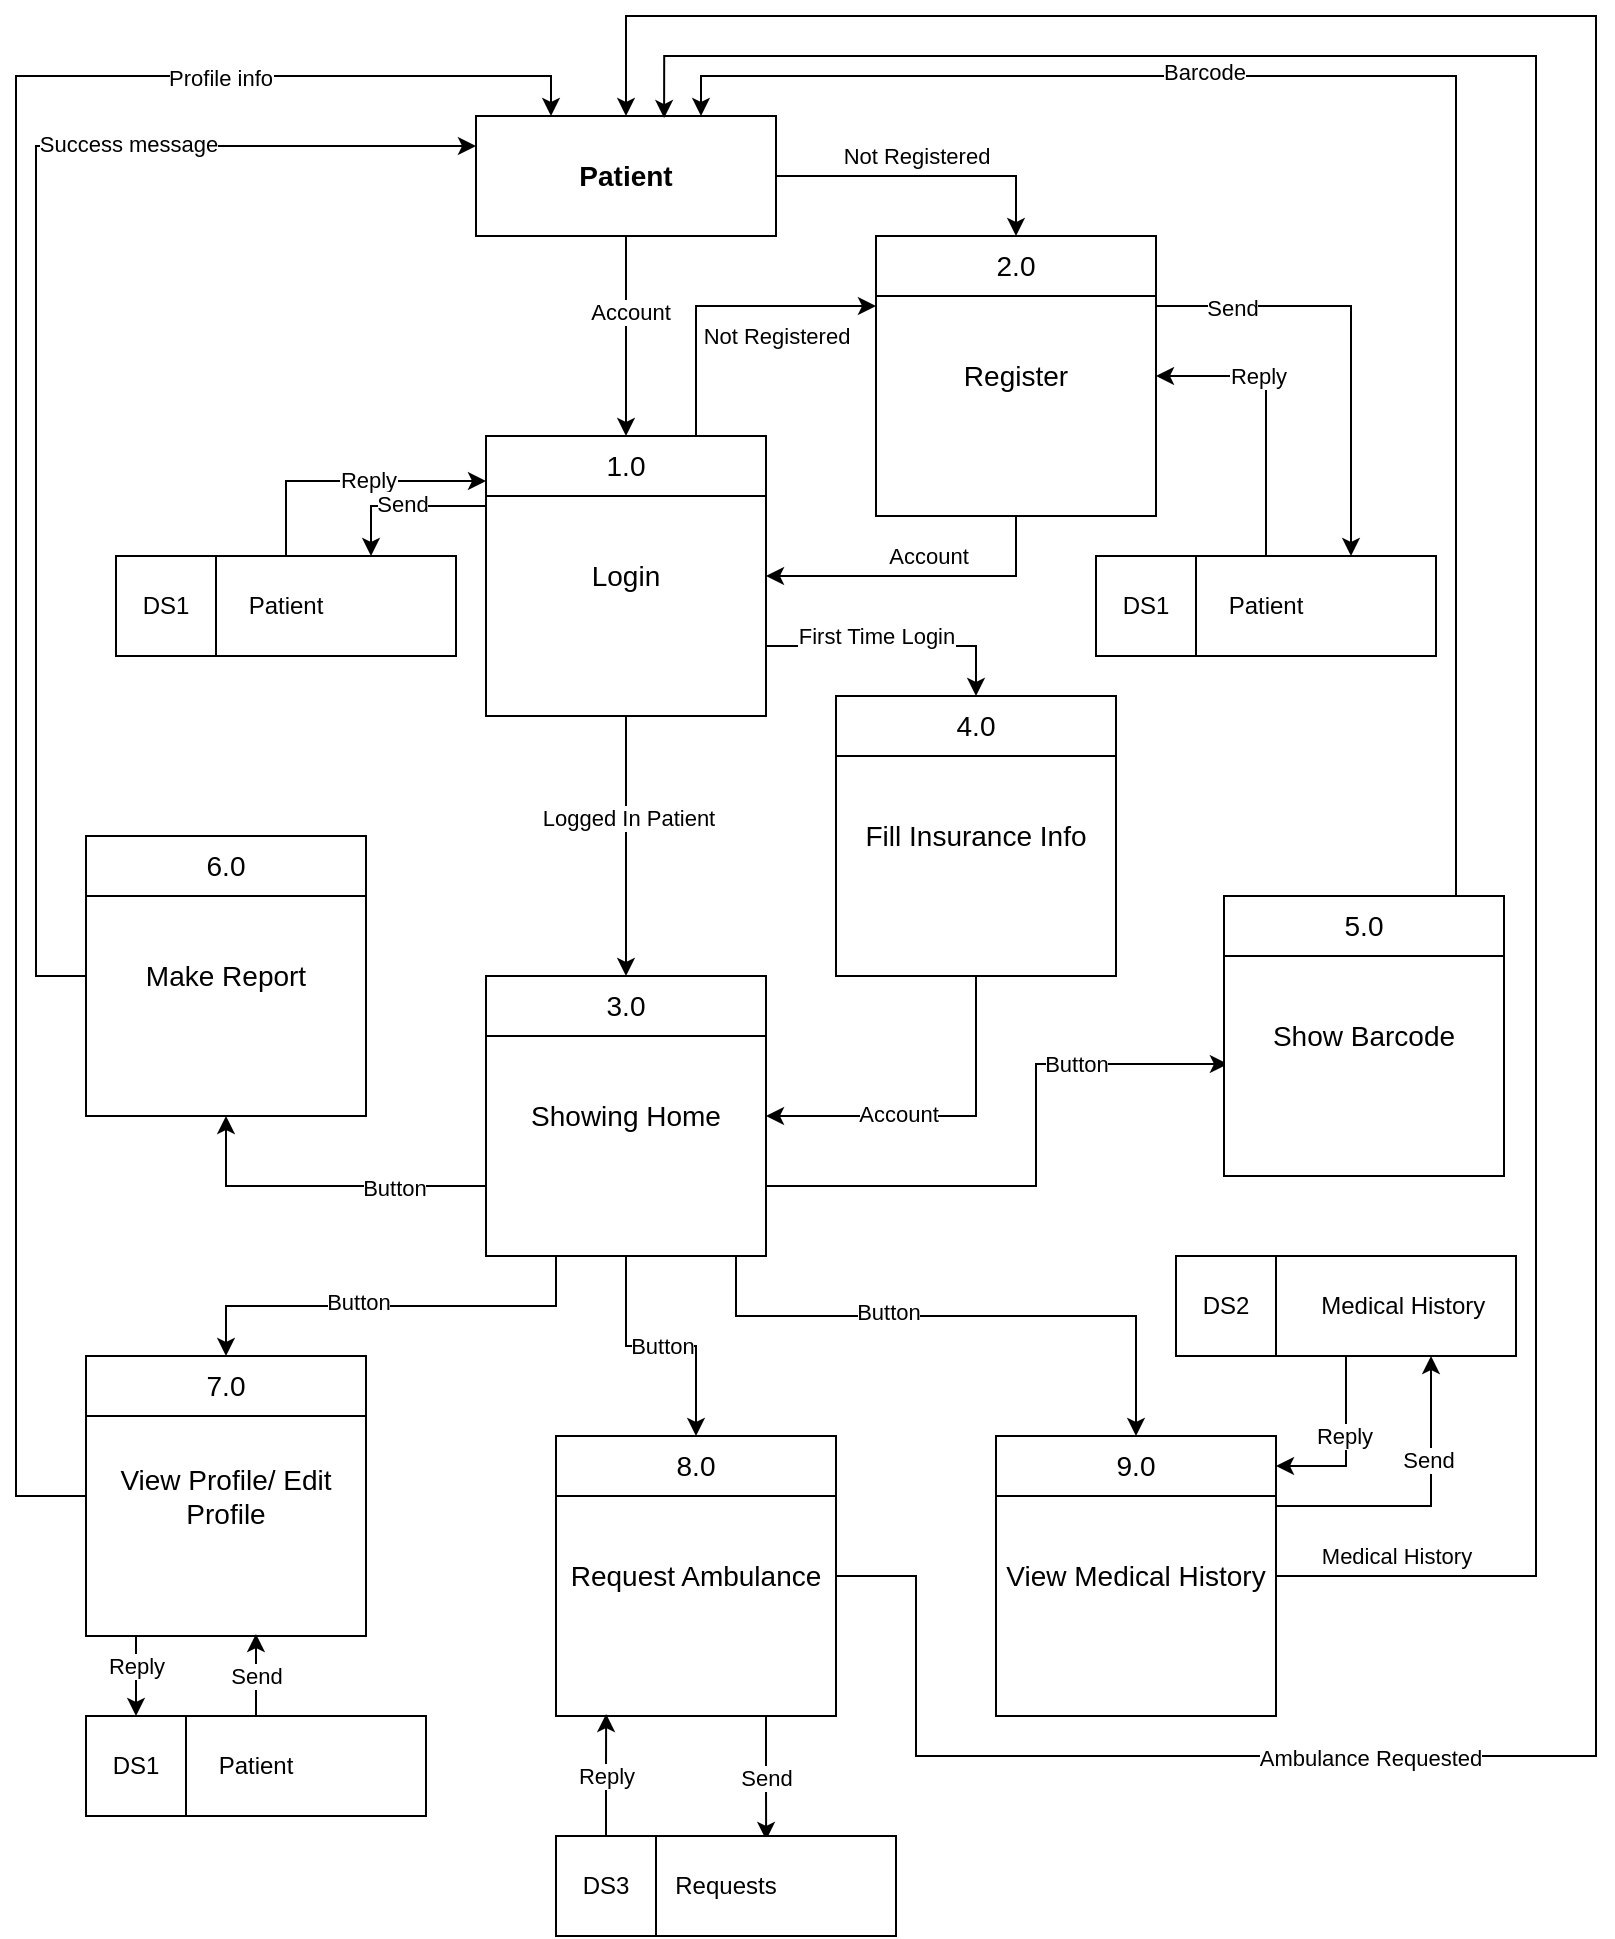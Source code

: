 <mxfile version="13.1.0" type="github">
  <diagram id="jb4bQr8QBYjT58q-OPt7" name="Page-1">
    <mxGraphModel dx="1422" dy="762" grid="1" gridSize="10" guides="1" tooltips="1" connect="1" arrows="1" fold="1" page="1" pageScale="1" pageWidth="827" pageHeight="1169" math="0" shadow="0">
      <root>
        <mxCell id="0" />
        <mxCell id="1" parent="0" />
        <mxCell id="3FtpG7C2AMGnpTfffTlQ-12" style="edgeStyle=orthogonalEdgeStyle;rounded=0;orthogonalLoop=1;jettySize=auto;html=1;entryX=0.5;entryY=0;entryDx=0;entryDy=0;" edge="1" parent="1" source="3FtpG7C2AMGnpTfffTlQ-1" target="3FtpG7C2AMGnpTfffTlQ-3">
          <mxGeometry relative="1" as="geometry" />
        </mxCell>
        <mxCell id="3FtpG7C2AMGnpTfffTlQ-13" value="Account" style="edgeLabel;html=1;align=center;verticalAlign=middle;resizable=0;points=[];" vertex="1" connectable="0" parent="3FtpG7C2AMGnpTfffTlQ-12">
          <mxGeometry x="-0.24" y="2" relative="1" as="geometry">
            <mxPoint as="offset" />
          </mxGeometry>
        </mxCell>
        <mxCell id="3FtpG7C2AMGnpTfffTlQ-14" style="edgeStyle=orthogonalEdgeStyle;rounded=0;orthogonalLoop=1;jettySize=auto;html=1;exitX=1;exitY=0.5;exitDx=0;exitDy=0;entryX=0.5;entryY=0;entryDx=0;entryDy=0;" edge="1" parent="1" source="3FtpG7C2AMGnpTfffTlQ-1" target="3FtpG7C2AMGnpTfffTlQ-7">
          <mxGeometry relative="1" as="geometry" />
        </mxCell>
        <mxCell id="3FtpG7C2AMGnpTfffTlQ-18" value="Not Registered" style="edgeLabel;html=1;align=center;verticalAlign=middle;resizable=0;points=[];" vertex="1" connectable="0" parent="3FtpG7C2AMGnpTfffTlQ-14">
          <mxGeometry x="-0.053" y="2" relative="1" as="geometry">
            <mxPoint x="-1" y="-8" as="offset" />
          </mxGeometry>
        </mxCell>
        <mxCell id="3FtpG7C2AMGnpTfffTlQ-1" value="Patient" style="rounded=0;whiteSpace=wrap;html=1;fontStyle=1;fontSize=14;" vertex="1" parent="1">
          <mxGeometry x="240" y="60" width="150" height="60" as="geometry" />
        </mxCell>
        <mxCell id="3FtpG7C2AMGnpTfffTlQ-20" style="edgeStyle=orthogonalEdgeStyle;rounded=0;orthogonalLoop=1;jettySize=auto;html=1;exitX=1;exitY=0.75;exitDx=0;exitDy=0;entryX=0.5;entryY=0;entryDx=0;entryDy=0;" edge="1" parent="1" source="3FtpG7C2AMGnpTfffTlQ-2" target="3FtpG7C2AMGnpTfffTlQ-9">
          <mxGeometry relative="1" as="geometry" />
        </mxCell>
        <mxCell id="3FtpG7C2AMGnpTfffTlQ-22" value="First Time Login" style="edgeLabel;html=1;align=center;verticalAlign=middle;resizable=0;points=[];" vertex="1" connectable="0" parent="3FtpG7C2AMGnpTfffTlQ-20">
          <mxGeometry x="-0.369" y="4" relative="1" as="geometry">
            <mxPoint x="14" y="-1" as="offset" />
          </mxGeometry>
        </mxCell>
        <mxCell id="3FtpG7C2AMGnpTfffTlQ-21" style="edgeStyle=orthogonalEdgeStyle;rounded=0;orthogonalLoop=1;jettySize=auto;html=1;exitX=0.5;exitY=1;exitDx=0;exitDy=0;entryX=0.5;entryY=0;entryDx=0;entryDy=0;" edge="1" parent="1" source="3FtpG7C2AMGnpTfffTlQ-2" target="3FtpG7C2AMGnpTfffTlQ-5">
          <mxGeometry relative="1" as="geometry" />
        </mxCell>
        <mxCell id="3FtpG7C2AMGnpTfffTlQ-23" value="Logged In Patient" style="edgeLabel;html=1;align=center;verticalAlign=middle;resizable=0;points=[];" vertex="1" connectable="0" parent="3FtpG7C2AMGnpTfffTlQ-21">
          <mxGeometry x="-0.215" y="1" relative="1" as="geometry">
            <mxPoint as="offset" />
          </mxGeometry>
        </mxCell>
        <mxCell id="3FtpG7C2AMGnpTfffTlQ-2" value="Login" style="whiteSpace=wrap;html=1;aspect=fixed;fontSize=14;" vertex="1" parent="1">
          <mxGeometry x="245" y="220" width="140" height="140" as="geometry" />
        </mxCell>
        <mxCell id="3FtpG7C2AMGnpTfffTlQ-15" style="edgeStyle=orthogonalEdgeStyle;rounded=0;orthogonalLoop=1;jettySize=auto;html=1;exitX=0.75;exitY=0;exitDx=0;exitDy=0;entryX=0;entryY=0.25;entryDx=0;entryDy=0;" edge="1" parent="1" source="3FtpG7C2AMGnpTfffTlQ-3" target="3FtpG7C2AMGnpTfffTlQ-6">
          <mxGeometry relative="1" as="geometry" />
        </mxCell>
        <mxCell id="3FtpG7C2AMGnpTfffTlQ-17" value="Not Registered" style="edgeLabel;html=1;align=center;verticalAlign=middle;resizable=0;points=[];" vertex="1" connectable="0" parent="3FtpG7C2AMGnpTfffTlQ-15">
          <mxGeometry x="-0.161" y="-21" relative="1" as="geometry">
            <mxPoint x="40" y="-6" as="offset" />
          </mxGeometry>
        </mxCell>
        <mxCell id="3FtpG7C2AMGnpTfffTlQ-3" value="1.0" style="rounded=0;whiteSpace=wrap;html=1;fontSize=14;" vertex="1" parent="1">
          <mxGeometry x="245" y="220" width="140" height="30" as="geometry" />
        </mxCell>
        <mxCell id="3FtpG7C2AMGnpTfffTlQ-26" style="edgeStyle=orthogonalEdgeStyle;rounded=0;orthogonalLoop=1;jettySize=auto;html=1;exitX=1;exitY=0.75;exitDx=0;exitDy=0;entryX=0.014;entryY=0.6;entryDx=0;entryDy=0;entryPerimeter=0;" edge="1" parent="1" source="3FtpG7C2AMGnpTfffTlQ-4" target="3FtpG7C2AMGnpTfffTlQ-10">
          <mxGeometry relative="1" as="geometry">
            <mxPoint x="540" y="595" as="targetPoint" />
            <Array as="points">
              <mxPoint x="520" y="595" />
              <mxPoint x="520" y="534" />
            </Array>
          </mxGeometry>
        </mxCell>
        <mxCell id="3FtpG7C2AMGnpTfffTlQ-27" value="Button" style="edgeLabel;html=1;align=center;verticalAlign=middle;resizable=0;points=[];" vertex="1" connectable="0" parent="3FtpG7C2AMGnpTfffTlQ-26">
          <mxGeometry x="0.48" relative="1" as="geometry">
            <mxPoint as="offset" />
          </mxGeometry>
        </mxCell>
        <mxCell id="3FtpG7C2AMGnpTfffTlQ-38" style="edgeStyle=orthogonalEdgeStyle;rounded=0;orthogonalLoop=1;jettySize=auto;html=1;exitX=0;exitY=0.75;exitDx=0;exitDy=0;entryX=0.5;entryY=1;entryDx=0;entryDy=0;" edge="1" parent="1" source="3FtpG7C2AMGnpTfffTlQ-4" target="3FtpG7C2AMGnpTfffTlQ-36">
          <mxGeometry relative="1" as="geometry" />
        </mxCell>
        <mxCell id="3FtpG7C2AMGnpTfffTlQ-41" value="Button" style="edgeLabel;html=1;align=center;verticalAlign=middle;resizable=0;points=[];" vertex="1" connectable="0" parent="3FtpG7C2AMGnpTfffTlQ-38">
          <mxGeometry x="-0.442" y="1" relative="1" as="geometry">
            <mxPoint as="offset" />
          </mxGeometry>
        </mxCell>
        <mxCell id="3FtpG7C2AMGnpTfffTlQ-51" style="edgeStyle=orthogonalEdgeStyle;rounded=0;orthogonalLoop=1;jettySize=auto;html=1;exitX=0.25;exitY=1;exitDx=0;exitDy=0;entryX=0.5;entryY=0;entryDx=0;entryDy=0;" edge="1" parent="1" source="3FtpG7C2AMGnpTfffTlQ-4" target="3FtpG7C2AMGnpTfffTlQ-50">
          <mxGeometry relative="1" as="geometry" />
        </mxCell>
        <mxCell id="3FtpG7C2AMGnpTfffTlQ-54" value="Button" style="edgeLabel;html=1;align=center;verticalAlign=middle;resizable=0;points=[];" vertex="1" connectable="0" parent="3FtpG7C2AMGnpTfffTlQ-51">
          <mxGeometry x="0.153" y="-2" relative="1" as="geometry">
            <mxPoint as="offset" />
          </mxGeometry>
        </mxCell>
        <mxCell id="3FtpG7C2AMGnpTfffTlQ-59" value="Button" style="edgeStyle=orthogonalEdgeStyle;rounded=0;orthogonalLoop=1;jettySize=auto;html=1;exitX=0.5;exitY=1;exitDx=0;exitDy=0;" edge="1" parent="1" source="3FtpG7C2AMGnpTfffTlQ-4" target="3FtpG7C2AMGnpTfffTlQ-56">
          <mxGeometry relative="1" as="geometry" />
        </mxCell>
        <mxCell id="3FtpG7C2AMGnpTfffTlQ-60" style="edgeStyle=orthogonalEdgeStyle;rounded=0;orthogonalLoop=1;jettySize=auto;html=1;exitX=0.75;exitY=1;exitDx=0;exitDy=0;entryX=0.5;entryY=0;entryDx=0;entryDy=0;" edge="1" parent="1" source="3FtpG7C2AMGnpTfffTlQ-4" target="3FtpG7C2AMGnpTfffTlQ-58">
          <mxGeometry relative="1" as="geometry">
            <Array as="points">
              <mxPoint x="370" y="630" />
              <mxPoint x="370" y="660" />
              <mxPoint x="570" y="660" />
            </Array>
          </mxGeometry>
        </mxCell>
        <mxCell id="3FtpG7C2AMGnpTfffTlQ-61" value="Button" style="edgeLabel;html=1;align=center;verticalAlign=middle;resizable=0;points=[];" vertex="1" connectable="0" parent="3FtpG7C2AMGnpTfffTlQ-60">
          <mxGeometry x="-0.189" y="2" relative="1" as="geometry">
            <mxPoint as="offset" />
          </mxGeometry>
        </mxCell>
        <mxCell id="3FtpG7C2AMGnpTfffTlQ-4" value="Showing Home" style="whiteSpace=wrap;html=1;aspect=fixed;fontSize=14;" vertex="1" parent="1">
          <mxGeometry x="245" y="490" width="140" height="140" as="geometry" />
        </mxCell>
        <mxCell id="3FtpG7C2AMGnpTfffTlQ-5" value="3.0" style="rounded=0;whiteSpace=wrap;html=1;fontSize=14;" vertex="1" parent="1">
          <mxGeometry x="245" y="490" width="140" height="30" as="geometry" />
        </mxCell>
        <mxCell id="3FtpG7C2AMGnpTfffTlQ-16" style="edgeStyle=orthogonalEdgeStyle;rounded=0;orthogonalLoop=1;jettySize=auto;html=1;exitX=0.5;exitY=1;exitDx=0;exitDy=0;entryX=1;entryY=0.5;entryDx=0;entryDy=0;" edge="1" parent="1" source="3FtpG7C2AMGnpTfffTlQ-6" target="3FtpG7C2AMGnpTfffTlQ-2">
          <mxGeometry relative="1" as="geometry" />
        </mxCell>
        <mxCell id="3FtpG7C2AMGnpTfffTlQ-19" value="Account" style="edgeLabel;html=1;align=center;verticalAlign=middle;resizable=0;points=[];" vertex="1" connectable="0" parent="3FtpG7C2AMGnpTfffTlQ-16">
          <mxGeometry x="-0.045" relative="1" as="geometry">
            <mxPoint y="-10" as="offset" />
          </mxGeometry>
        </mxCell>
        <mxCell id="3FtpG7C2AMGnpTfffTlQ-46" style="edgeStyle=orthogonalEdgeStyle;rounded=0;orthogonalLoop=1;jettySize=auto;html=1;exitX=1;exitY=0.25;exitDx=0;exitDy=0;entryX=0.75;entryY=0;entryDx=0;entryDy=0;" edge="1" parent="1" source="3FtpG7C2AMGnpTfffTlQ-6" target="3FtpG7C2AMGnpTfffTlQ-43">
          <mxGeometry relative="1" as="geometry" />
        </mxCell>
        <mxCell id="3FtpG7C2AMGnpTfffTlQ-47" value="Send" style="edgeLabel;html=1;align=center;verticalAlign=middle;resizable=0;points=[];" vertex="1" connectable="0" parent="3FtpG7C2AMGnpTfffTlQ-46">
          <mxGeometry x="-0.658" y="-1" relative="1" as="geometry">
            <mxPoint as="offset" />
          </mxGeometry>
        </mxCell>
        <mxCell id="3FtpG7C2AMGnpTfffTlQ-6" value="Register" style="whiteSpace=wrap;html=1;aspect=fixed;fontSize=14;" vertex="1" parent="1">
          <mxGeometry x="440" y="120" width="140" height="140" as="geometry" />
        </mxCell>
        <mxCell id="3FtpG7C2AMGnpTfffTlQ-7" value="2.0" style="rounded=0;whiteSpace=wrap;html=1;fontSize=14;" vertex="1" parent="1">
          <mxGeometry x="440" y="120" width="140" height="30" as="geometry" />
        </mxCell>
        <mxCell id="3FtpG7C2AMGnpTfffTlQ-24" style="edgeStyle=orthogonalEdgeStyle;rounded=0;orthogonalLoop=1;jettySize=auto;html=1;entryX=1;entryY=0.5;entryDx=0;entryDy=0;exitX=0.5;exitY=1;exitDx=0;exitDy=0;" edge="1" parent="1" source="3FtpG7C2AMGnpTfffTlQ-8" target="3FtpG7C2AMGnpTfffTlQ-4">
          <mxGeometry relative="1" as="geometry" />
        </mxCell>
        <mxCell id="3FtpG7C2AMGnpTfffTlQ-25" value="Account" style="edgeLabel;html=1;align=center;verticalAlign=middle;resizable=0;points=[];" vertex="1" connectable="0" parent="3FtpG7C2AMGnpTfffTlQ-24">
          <mxGeometry x="0.246" y="-1" relative="1" as="geometry">
            <mxPoint as="offset" />
          </mxGeometry>
        </mxCell>
        <mxCell id="3FtpG7C2AMGnpTfffTlQ-8" value="Fill Insurance Info" style="whiteSpace=wrap;html=1;aspect=fixed;fontSize=14;" vertex="1" parent="1">
          <mxGeometry x="420" y="350" width="140" height="140" as="geometry" />
        </mxCell>
        <mxCell id="3FtpG7C2AMGnpTfffTlQ-9" value="4.0" style="rounded=0;whiteSpace=wrap;html=1;fontSize=14;" vertex="1" parent="1">
          <mxGeometry x="420" y="350" width="140" height="30" as="geometry" />
        </mxCell>
        <mxCell id="3FtpG7C2AMGnpTfffTlQ-10" value="Show Barcode" style="whiteSpace=wrap;html=1;aspect=fixed;fontSize=14;" vertex="1" parent="1">
          <mxGeometry x="614" y="450" width="140" height="140" as="geometry" />
        </mxCell>
        <mxCell id="3FtpG7C2AMGnpTfffTlQ-28" style="edgeStyle=orthogonalEdgeStyle;rounded=0;orthogonalLoop=1;jettySize=auto;html=1;entryX=0.75;entryY=0;entryDx=0;entryDy=0;" edge="1" parent="1" source="3FtpG7C2AMGnpTfffTlQ-11" target="3FtpG7C2AMGnpTfffTlQ-1">
          <mxGeometry relative="1" as="geometry">
            <Array as="points">
              <mxPoint x="730" y="40" />
              <mxPoint x="353" y="40" />
            </Array>
          </mxGeometry>
        </mxCell>
        <mxCell id="3FtpG7C2AMGnpTfffTlQ-35" value="Barcode" style="edgeLabel;html=1;align=center;verticalAlign=middle;resizable=0;points=[];" vertex="1" connectable="0" parent="3FtpG7C2AMGnpTfffTlQ-28">
          <mxGeometry x="0.143" y="75" relative="1" as="geometry">
            <mxPoint x="-75" y="-77" as="offset" />
          </mxGeometry>
        </mxCell>
        <mxCell id="3FtpG7C2AMGnpTfffTlQ-11" value="5.0" style="rounded=0;whiteSpace=wrap;html=1;fontSize=14;" vertex="1" parent="1">
          <mxGeometry x="614" y="450" width="140" height="30" as="geometry" />
        </mxCell>
        <mxCell id="3FtpG7C2AMGnpTfffTlQ-31" style="edgeStyle=orthogonalEdgeStyle;rounded=0;orthogonalLoop=1;jettySize=auto;html=1;exitX=0.5;exitY=0;exitDx=0;exitDy=0;entryX=0;entryY=0.75;entryDx=0;entryDy=0;" edge="1" parent="1" source="3FtpG7C2AMGnpTfffTlQ-29" target="3FtpG7C2AMGnpTfffTlQ-3">
          <mxGeometry relative="1" as="geometry" />
        </mxCell>
        <mxCell id="3FtpG7C2AMGnpTfffTlQ-33" value="Reply" style="edgeLabel;html=1;align=center;verticalAlign=middle;resizable=0;points=[];" vertex="1" connectable="0" parent="3FtpG7C2AMGnpTfffTlQ-31">
          <mxGeometry x="0.129" y="2" relative="1" as="geometry">
            <mxPoint x="1" y="1" as="offset" />
          </mxGeometry>
        </mxCell>
        <mxCell id="3FtpG7C2AMGnpTfffTlQ-32" style="edgeStyle=orthogonalEdgeStyle;rounded=0;orthogonalLoop=1;jettySize=auto;html=1;exitX=0;exitY=0.25;exitDx=0;exitDy=0;entryX=0.75;entryY=0;entryDx=0;entryDy=0;" edge="1" parent="1" source="3FtpG7C2AMGnpTfffTlQ-2" target="3FtpG7C2AMGnpTfffTlQ-29">
          <mxGeometry relative="1" as="geometry" />
        </mxCell>
        <mxCell id="3FtpG7C2AMGnpTfffTlQ-34" value="Send" style="edgeLabel;html=1;align=center;verticalAlign=middle;resizable=0;points=[];" vertex="1" connectable="0" parent="3FtpG7C2AMGnpTfffTlQ-32">
          <mxGeometry x="0.023" y="-1" relative="1" as="geometry">
            <mxPoint as="offset" />
          </mxGeometry>
        </mxCell>
        <mxCell id="3FtpG7C2AMGnpTfffTlQ-29" value="Patient" style="rounded=0;whiteSpace=wrap;html=1;" vertex="1" parent="1">
          <mxGeometry x="60" y="280" width="170" height="50" as="geometry" />
        </mxCell>
        <mxCell id="3FtpG7C2AMGnpTfffTlQ-30" value="DS1" style="whiteSpace=wrap;html=1;aspect=fixed;" vertex="1" parent="1">
          <mxGeometry x="60" y="280" width="50" height="50" as="geometry" />
        </mxCell>
        <mxCell id="3FtpG7C2AMGnpTfffTlQ-39" style="edgeStyle=orthogonalEdgeStyle;rounded=0;orthogonalLoop=1;jettySize=auto;html=1;exitX=0;exitY=0.5;exitDx=0;exitDy=0;entryX=0;entryY=0.25;entryDx=0;entryDy=0;" edge="1" parent="1" source="3FtpG7C2AMGnpTfffTlQ-36" target="3FtpG7C2AMGnpTfffTlQ-1">
          <mxGeometry relative="1" as="geometry">
            <Array as="points">
              <mxPoint x="20" y="490" />
              <mxPoint x="20" y="75" />
            </Array>
          </mxGeometry>
        </mxCell>
        <mxCell id="3FtpG7C2AMGnpTfffTlQ-40" value="Success message" style="edgeLabel;html=1;align=center;verticalAlign=middle;resizable=0;points=[];" vertex="1" connectable="0" parent="3FtpG7C2AMGnpTfffTlQ-39">
          <mxGeometry x="0.473" y="1" relative="1" as="geometry">
            <mxPoint as="offset" />
          </mxGeometry>
        </mxCell>
        <mxCell id="3FtpG7C2AMGnpTfffTlQ-36" value="Make Report" style="whiteSpace=wrap;html=1;aspect=fixed;fontSize=14;" vertex="1" parent="1">
          <mxGeometry x="45" y="420" width="140" height="140" as="geometry" />
        </mxCell>
        <mxCell id="3FtpG7C2AMGnpTfffTlQ-37" value="6.0" style="rounded=0;whiteSpace=wrap;html=1;fontSize=14;" vertex="1" parent="1">
          <mxGeometry x="45" y="420" width="140" height="30" as="geometry" />
        </mxCell>
        <mxCell id="3FtpG7C2AMGnpTfffTlQ-45" style="edgeStyle=orthogonalEdgeStyle;rounded=0;orthogonalLoop=1;jettySize=auto;html=1;exitX=0.5;exitY=0;exitDx=0;exitDy=0;entryX=1;entryY=0.5;entryDx=0;entryDy=0;" edge="1" parent="1" source="3FtpG7C2AMGnpTfffTlQ-43" target="3FtpG7C2AMGnpTfffTlQ-6">
          <mxGeometry relative="1" as="geometry" />
        </mxCell>
        <mxCell id="3FtpG7C2AMGnpTfffTlQ-48" value="Reply" style="edgeLabel;html=1;align=center;verticalAlign=middle;resizable=0;points=[];" vertex="1" connectable="0" parent="3FtpG7C2AMGnpTfffTlQ-45">
          <mxGeometry x="0.241" y="4" relative="1" as="geometry">
            <mxPoint x="-4" y="-4" as="offset" />
          </mxGeometry>
        </mxCell>
        <mxCell id="3FtpG7C2AMGnpTfffTlQ-43" value="Patient" style="rounded=0;whiteSpace=wrap;html=1;" vertex="1" parent="1">
          <mxGeometry x="550" y="280" width="170" height="50" as="geometry" />
        </mxCell>
        <mxCell id="3FtpG7C2AMGnpTfffTlQ-44" value="DS1" style="whiteSpace=wrap;html=1;aspect=fixed;" vertex="1" parent="1">
          <mxGeometry x="550" y="280" width="50" height="50" as="geometry" />
        </mxCell>
        <mxCell id="3FtpG7C2AMGnpTfffTlQ-52" style="edgeStyle=orthogonalEdgeStyle;rounded=0;orthogonalLoop=1;jettySize=auto;html=1;exitX=0;exitY=0.5;exitDx=0;exitDy=0;entryX=0.25;entryY=0;entryDx=0;entryDy=0;" edge="1" parent="1" source="3FtpG7C2AMGnpTfffTlQ-49" target="3FtpG7C2AMGnpTfffTlQ-1">
          <mxGeometry relative="1" as="geometry">
            <Array as="points">
              <mxPoint x="10" y="750" />
              <mxPoint x="10" y="40" />
              <mxPoint x="278" y="40" />
            </Array>
          </mxGeometry>
        </mxCell>
        <mxCell id="3FtpG7C2AMGnpTfffTlQ-53" value="Profile info" style="edgeLabel;html=1;align=center;verticalAlign=middle;resizable=0;points=[];" vertex="1" connectable="0" parent="3FtpG7C2AMGnpTfffTlQ-52">
          <mxGeometry x="0.641" y="-1" relative="1" as="geometry">
            <mxPoint as="offset" />
          </mxGeometry>
        </mxCell>
        <mxCell id="3FtpG7C2AMGnpTfffTlQ-78" value="Reply" style="edgeStyle=orthogonalEdgeStyle;rounded=0;orthogonalLoop=1;jettySize=auto;html=1;exitX=0.25;exitY=1;exitDx=0;exitDy=0;entryX=0.5;entryY=0;entryDx=0;entryDy=0;" edge="1" parent="1" source="3FtpG7C2AMGnpTfffTlQ-49" target="3FtpG7C2AMGnpTfffTlQ-68">
          <mxGeometry relative="1" as="geometry">
            <Array as="points">
              <mxPoint x="70" y="820" />
            </Array>
          </mxGeometry>
        </mxCell>
        <mxCell id="3FtpG7C2AMGnpTfffTlQ-49" value="View Profile/ Edit Profile" style="whiteSpace=wrap;html=1;aspect=fixed;fontSize=14;" vertex="1" parent="1">
          <mxGeometry x="45" y="680" width="140" height="140" as="geometry" />
        </mxCell>
        <mxCell id="3FtpG7C2AMGnpTfffTlQ-50" value="7.0" style="rounded=0;whiteSpace=wrap;html=1;fontSize=14;" vertex="1" parent="1">
          <mxGeometry x="45" y="680" width="140" height="30" as="geometry" />
        </mxCell>
        <mxCell id="3FtpG7C2AMGnpTfffTlQ-64" style="edgeStyle=orthogonalEdgeStyle;rounded=0;orthogonalLoop=1;jettySize=auto;html=1;exitX=1;exitY=0.5;exitDx=0;exitDy=0;entryX=0.5;entryY=0;entryDx=0;entryDy=0;" edge="1" parent="1" source="3FtpG7C2AMGnpTfffTlQ-55" target="3FtpG7C2AMGnpTfffTlQ-1">
          <mxGeometry relative="1" as="geometry">
            <Array as="points">
              <mxPoint x="460" y="790" />
              <mxPoint x="460" y="880" />
              <mxPoint x="800" y="880" />
              <mxPoint x="800" y="10" />
              <mxPoint x="315" y="10" />
            </Array>
          </mxGeometry>
        </mxCell>
        <mxCell id="3FtpG7C2AMGnpTfffTlQ-79" value="Ambulance Requested" style="edgeLabel;html=1;align=center;verticalAlign=middle;resizable=0;points=[];" vertex="1" connectable="0" parent="3FtpG7C2AMGnpTfffTlQ-64">
          <mxGeometry x="-0.619" y="-1" relative="1" as="geometry">
            <mxPoint as="offset" />
          </mxGeometry>
        </mxCell>
        <mxCell id="3FtpG7C2AMGnpTfffTlQ-73" value="Send" style="edgeStyle=orthogonalEdgeStyle;rounded=0;orthogonalLoop=1;jettySize=auto;html=1;exitX=0.75;exitY=1;exitDx=0;exitDy=0;entryX=0.618;entryY=0.04;entryDx=0;entryDy=0;entryPerimeter=0;" edge="1" parent="1" source="3FtpG7C2AMGnpTfffTlQ-55" target="3FtpG7C2AMGnpTfffTlQ-65">
          <mxGeometry relative="1" as="geometry" />
        </mxCell>
        <mxCell id="3FtpG7C2AMGnpTfffTlQ-55" value="Request Ambulance" style="whiteSpace=wrap;html=1;aspect=fixed;fontSize=14;" vertex="1" parent="1">
          <mxGeometry x="280" y="720" width="140" height="140" as="geometry" />
        </mxCell>
        <mxCell id="3FtpG7C2AMGnpTfffTlQ-56" value="8.0" style="rounded=0;whiteSpace=wrap;html=1;fontSize=14;" vertex="1" parent="1">
          <mxGeometry x="280" y="720" width="140" height="30" as="geometry" />
        </mxCell>
        <mxCell id="3FtpG7C2AMGnpTfffTlQ-62" style="edgeStyle=orthogonalEdgeStyle;rounded=0;orthogonalLoop=1;jettySize=auto;html=1;exitX=1;exitY=0.5;exitDx=0;exitDy=0;entryX=0.627;entryY=0.017;entryDx=0;entryDy=0;entryPerimeter=0;" edge="1" parent="1" source="3FtpG7C2AMGnpTfffTlQ-57" target="3FtpG7C2AMGnpTfffTlQ-1">
          <mxGeometry relative="1" as="geometry">
            <Array as="points">
              <mxPoint x="770" y="790" />
              <mxPoint x="770" y="30" />
              <mxPoint x="334" y="30" />
            </Array>
          </mxGeometry>
        </mxCell>
        <mxCell id="3FtpG7C2AMGnpTfffTlQ-63" value="Medical History" style="edgeLabel;html=1;align=center;verticalAlign=middle;resizable=0;points=[];" vertex="1" connectable="0" parent="3FtpG7C2AMGnpTfffTlQ-62">
          <mxGeometry x="-0.953" y="2" relative="1" as="geometry">
            <mxPoint x="28" y="-8" as="offset" />
          </mxGeometry>
        </mxCell>
        <mxCell id="3FtpG7C2AMGnpTfffTlQ-72" style="edgeStyle=orthogonalEdgeStyle;rounded=0;orthogonalLoop=1;jettySize=auto;html=1;exitX=1;exitY=0.25;exitDx=0;exitDy=0;entryX=0.75;entryY=1;entryDx=0;entryDy=0;" edge="1" parent="1" source="3FtpG7C2AMGnpTfffTlQ-57" target="3FtpG7C2AMGnpTfffTlQ-69">
          <mxGeometry relative="1" as="geometry" />
        </mxCell>
        <mxCell id="3FtpG7C2AMGnpTfffTlQ-75" value="Send" style="edgeLabel;html=1;align=center;verticalAlign=middle;resizable=0;points=[];" vertex="1" connectable="0" parent="3FtpG7C2AMGnpTfffTlQ-72">
          <mxGeometry x="-0.003" y="23" relative="1" as="geometry">
            <mxPoint as="offset" />
          </mxGeometry>
        </mxCell>
        <mxCell id="3FtpG7C2AMGnpTfffTlQ-57" value="View Medical History" style="whiteSpace=wrap;html=1;aspect=fixed;fontSize=14;" vertex="1" parent="1">
          <mxGeometry x="500" y="720" width="140" height="140" as="geometry" />
        </mxCell>
        <mxCell id="3FtpG7C2AMGnpTfffTlQ-58" value="9.0" style="rounded=0;whiteSpace=wrap;html=1;fontSize=14;" vertex="1" parent="1">
          <mxGeometry x="500" y="720" width="140" height="30" as="geometry" />
        </mxCell>
        <mxCell id="3FtpG7C2AMGnpTfffTlQ-65" value="Requests" style="rounded=0;whiteSpace=wrap;html=1;" vertex="1" parent="1">
          <mxGeometry x="280" y="920" width="170" height="50" as="geometry" />
        </mxCell>
        <mxCell id="3FtpG7C2AMGnpTfffTlQ-74" value="Reply" style="edgeStyle=orthogonalEdgeStyle;rounded=0;orthogonalLoop=1;jettySize=auto;html=1;exitX=0.5;exitY=0;exitDx=0;exitDy=0;entryX=0.179;entryY=0.993;entryDx=0;entryDy=0;entryPerimeter=0;" edge="1" parent="1" source="3FtpG7C2AMGnpTfffTlQ-66" target="3FtpG7C2AMGnpTfffTlQ-55">
          <mxGeometry relative="1" as="geometry" />
        </mxCell>
        <mxCell id="3FtpG7C2AMGnpTfffTlQ-66" value="DS3" style="whiteSpace=wrap;html=1;aspect=fixed;" vertex="1" parent="1">
          <mxGeometry x="280" y="920" width="50" height="50" as="geometry" />
        </mxCell>
        <mxCell id="3FtpG7C2AMGnpTfffTlQ-77" value="Send" style="edgeStyle=orthogonalEdgeStyle;rounded=0;orthogonalLoop=1;jettySize=auto;html=1;exitX=0.5;exitY=0;exitDx=0;exitDy=0;entryX=0.607;entryY=0.993;entryDx=0;entryDy=0;entryPerimeter=0;" edge="1" parent="1" source="3FtpG7C2AMGnpTfffTlQ-67" target="3FtpG7C2AMGnpTfffTlQ-49">
          <mxGeometry relative="1" as="geometry" />
        </mxCell>
        <mxCell id="3FtpG7C2AMGnpTfffTlQ-67" value="Patient" style="rounded=0;whiteSpace=wrap;html=1;" vertex="1" parent="1">
          <mxGeometry x="45" y="860" width="170" height="50" as="geometry" />
        </mxCell>
        <mxCell id="3FtpG7C2AMGnpTfffTlQ-68" value="DS1" style="whiteSpace=wrap;html=1;aspect=fixed;" vertex="1" parent="1">
          <mxGeometry x="45" y="860" width="50" height="50" as="geometry" />
        </mxCell>
        <mxCell id="3FtpG7C2AMGnpTfffTlQ-71" style="edgeStyle=orthogonalEdgeStyle;rounded=0;orthogonalLoop=1;jettySize=auto;html=1;exitX=0.5;exitY=1;exitDx=0;exitDy=0;entryX=1;entryY=0.5;entryDx=0;entryDy=0;" edge="1" parent="1" source="3FtpG7C2AMGnpTfffTlQ-69" target="3FtpG7C2AMGnpTfffTlQ-58">
          <mxGeometry relative="1" as="geometry" />
        </mxCell>
        <mxCell id="3FtpG7C2AMGnpTfffTlQ-76" value="Reply" style="edgeLabel;html=1;align=center;verticalAlign=middle;resizable=0;points=[];" vertex="1" connectable="0" parent="3FtpG7C2AMGnpTfffTlQ-71">
          <mxGeometry x="-0.111" y="-1" relative="1" as="geometry">
            <mxPoint as="offset" />
          </mxGeometry>
        </mxCell>
        <mxCell id="3FtpG7C2AMGnpTfffTlQ-69" value="&lt;div&gt;&lt;span&gt;Medical History&amp;nbsp; &amp;nbsp;&amp;nbsp;&lt;/span&gt;&lt;/div&gt;" style="rounded=0;whiteSpace=wrap;html=1;align=right;" vertex="1" parent="1">
          <mxGeometry x="590" y="630" width="170" height="50" as="geometry" />
        </mxCell>
        <mxCell id="3FtpG7C2AMGnpTfffTlQ-70" value="DS2" style="whiteSpace=wrap;html=1;aspect=fixed;" vertex="1" parent="1">
          <mxGeometry x="590" y="630" width="50" height="50" as="geometry" />
        </mxCell>
      </root>
    </mxGraphModel>
  </diagram>
</mxfile>
